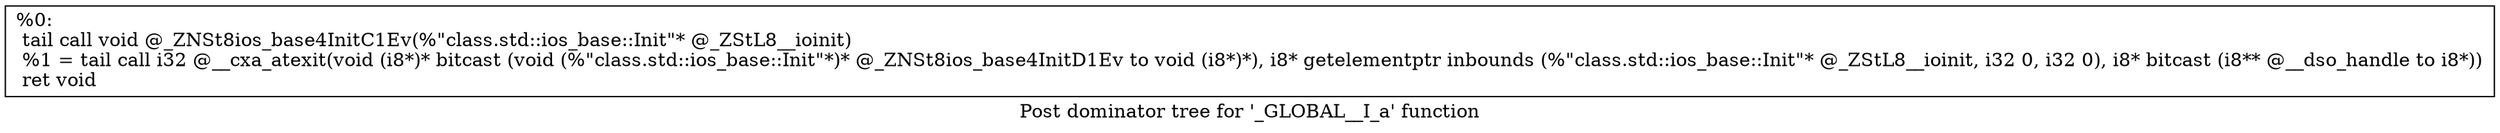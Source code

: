 digraph "Post dominator tree for '_GLOBAL__I_a' function" {
	label="Post dominator tree for '_GLOBAL__I_a' function";

	Node0x8361d90 [shape=record,label="{%0:\l  tail call void @_ZNSt8ios_base4InitC1Ev(%\"class.std::ios_base::Init\"* @_ZStL8__ioinit)\l  %1 = tail call i32 @__cxa_atexit(void (i8*)* bitcast (void (%\"class.std::ios_base::Init\"*)* @_ZNSt8ios_base4InitD1Ev to void (i8*)*), i8* getelementptr inbounds (%\"class.std::ios_base::Init\"* @_ZStL8__ioinit, i32 0, i32 0), i8* bitcast (i8** @__dso_handle to i8*))\l  ret void\l}"];
}
